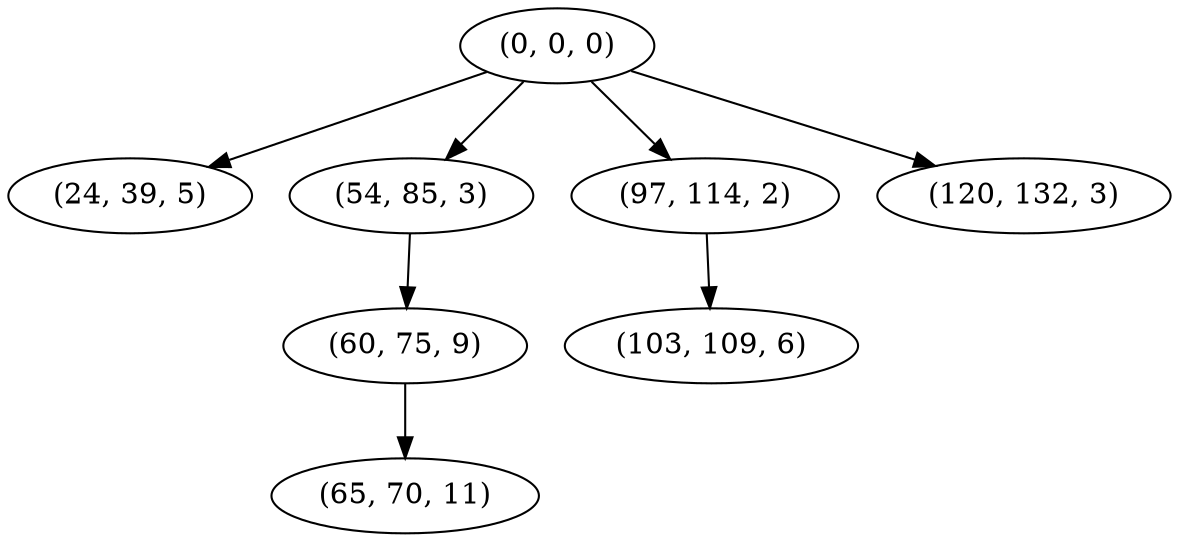 digraph tree {
    "(0, 0, 0)";
    "(24, 39, 5)";
    "(54, 85, 3)";
    "(60, 75, 9)";
    "(65, 70, 11)";
    "(97, 114, 2)";
    "(103, 109, 6)";
    "(120, 132, 3)";
    "(0, 0, 0)" -> "(24, 39, 5)";
    "(0, 0, 0)" -> "(54, 85, 3)";
    "(0, 0, 0)" -> "(97, 114, 2)";
    "(0, 0, 0)" -> "(120, 132, 3)";
    "(54, 85, 3)" -> "(60, 75, 9)";
    "(60, 75, 9)" -> "(65, 70, 11)";
    "(97, 114, 2)" -> "(103, 109, 6)";
}
